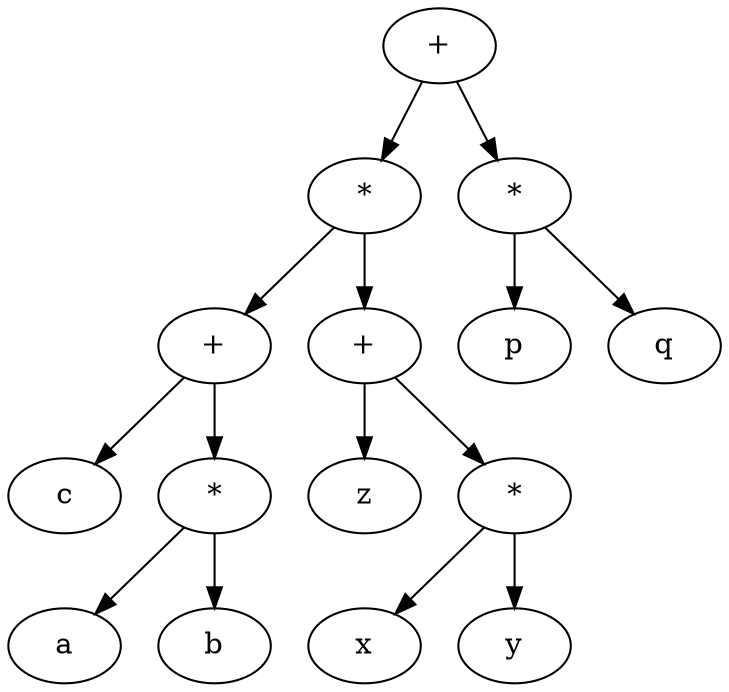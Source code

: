 # (ab+c)(xy+z)+pq
digraph G {
    // node [shape="record"]
    1 [label="a"];
    2 [label="b"];
    3 [label="c"];
    4 [label="x"];
    5 [label="y"];
    6 [label="z"];
    7 [label="*"]; # ab
    8 [label="*"]; # xy
    9 [label="+"]; # ab+c
    10 [label="+"]; # xy+z
    11 [label="*"]; # (ab+c)(xy+z)
    12 [label="p"];
    13 [label="q"];
    14 [label="*"]; # pq
    15 [label="+"]; # expr

    7->1
    7->2
    9->7
    9->3

    8->4
    8->5
    10->8
    10->6
    
    11->9
    11->10

    14->12
    14->13

    15->11
    15->14

}